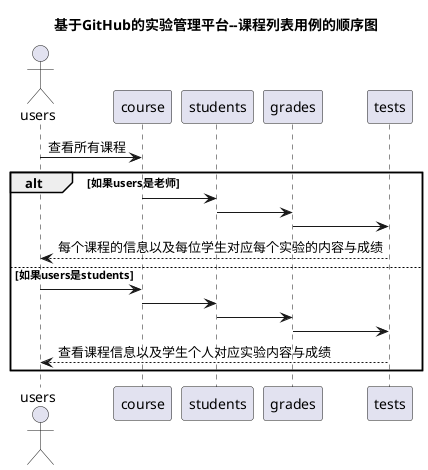 @startuml
title 基于GitHub的实验管理平台--课程列表用例的顺序图
actor users
users -> course: 查看所有课程
alt 如果users是老师
	course -> students
	students ->grades
	grades -> tests
	tests --> users:每个课程的信息以及每位学生对应每个实验的内容与成绩
else 如果users是students
    users -> course
    course ->students
    students ->grades
    grades -> tests
    tests --> users:查看课程信息以及学生个人对应实验内容与成绩
end

@enduml